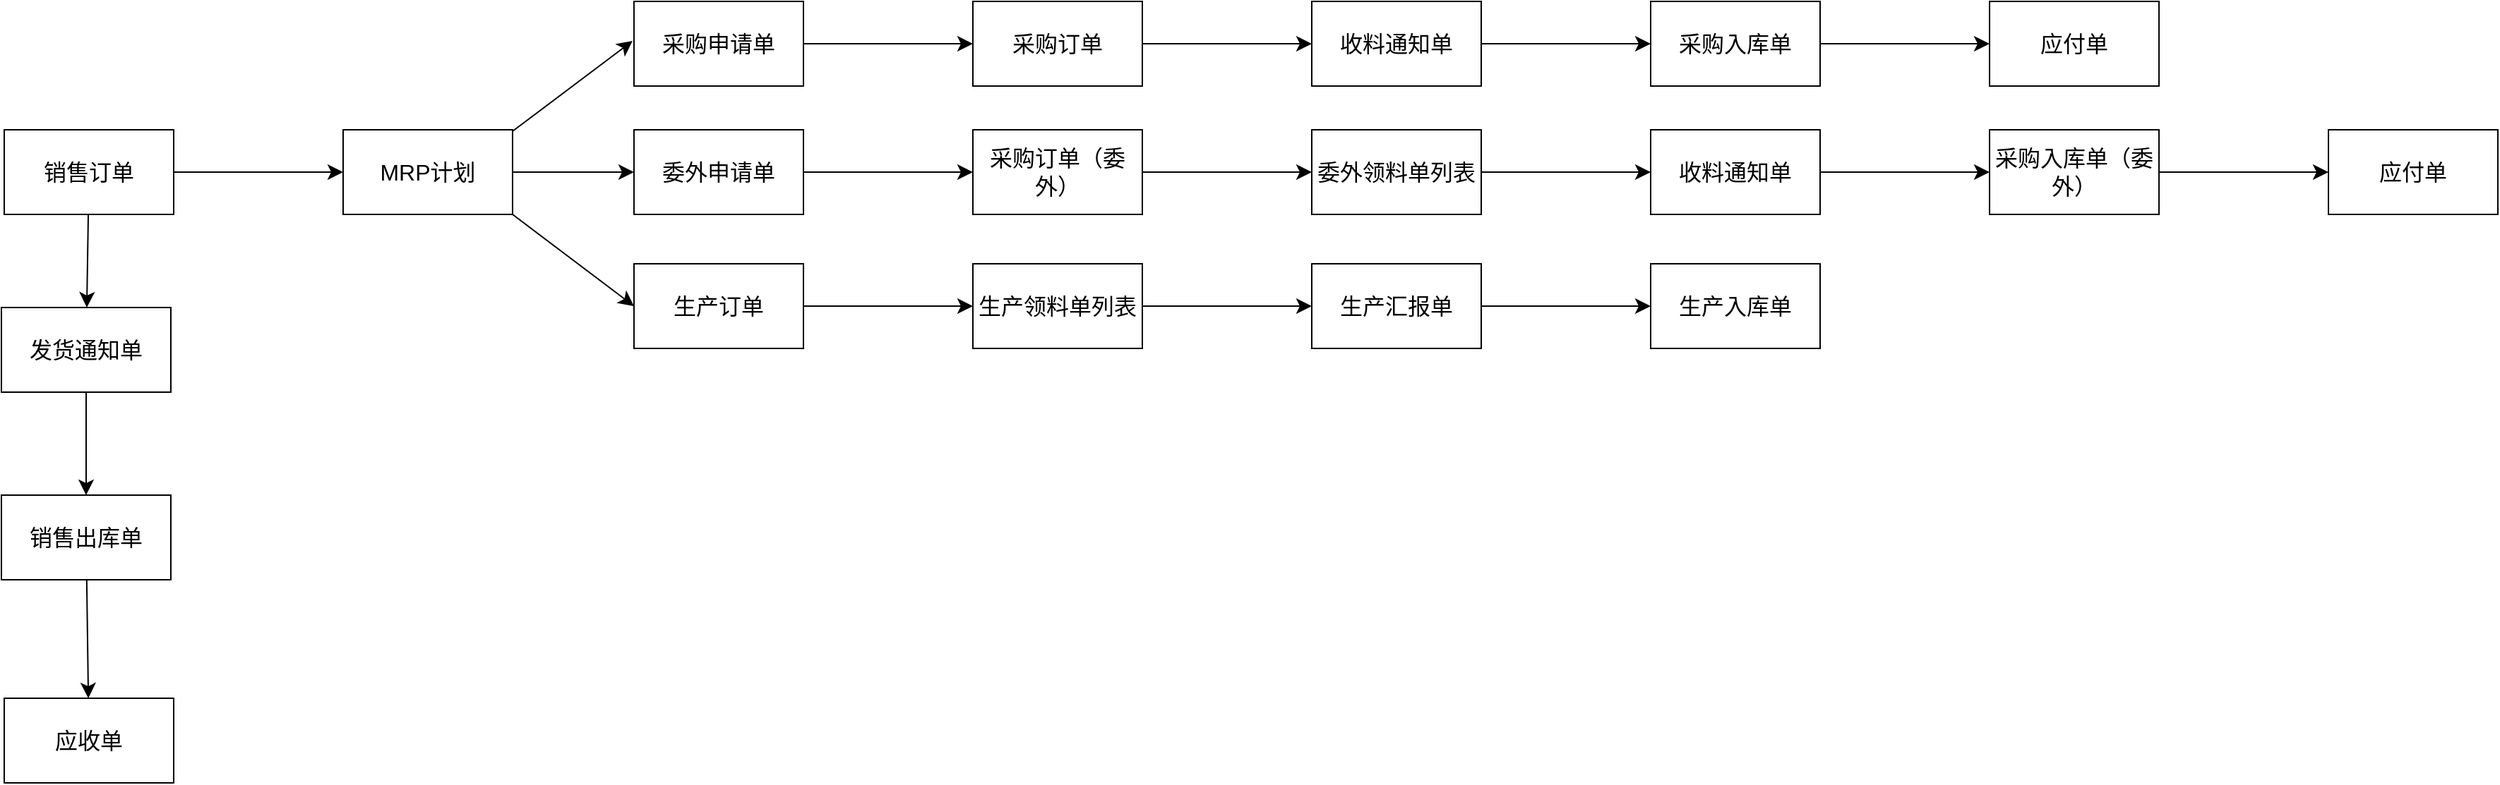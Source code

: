 <mxfile version="21.3.5" type="github">
  <diagram name="第 1 页" id="UQDCYLyBeS_srTcuu-f5">
    <mxGraphModel dx="2471" dy="1379" grid="0" gridSize="10" guides="1" tooltips="1" connect="1" arrows="1" fold="1" page="0" pageScale="1" pageWidth="1600" pageHeight="900" math="0" shadow="0">
      <root>
        <mxCell id="0" />
        <mxCell id="1" parent="0" />
        <mxCell id="8M0ksB1VM_8IIgQoNXFv-6" value="" style="edgeStyle=none;curved=1;rounded=0;orthogonalLoop=1;jettySize=auto;html=1;fontSize=12;startSize=8;endSize=8;" edge="1" parent="1" source="8M0ksB1VM_8IIgQoNXFv-2" target="8M0ksB1VM_8IIgQoNXFv-5">
          <mxGeometry relative="1" as="geometry" />
        </mxCell>
        <mxCell id="8M0ksB1VM_8IIgQoNXFv-40" value="" style="edgeStyle=none;curved=1;rounded=0;orthogonalLoop=1;jettySize=auto;html=1;fontSize=12;startSize=8;endSize=8;" edge="1" parent="1" source="8M0ksB1VM_8IIgQoNXFv-2" target="8M0ksB1VM_8IIgQoNXFv-39">
          <mxGeometry relative="1" as="geometry" />
        </mxCell>
        <mxCell id="8M0ksB1VM_8IIgQoNXFv-2" value="销售订单" style="rounded=0;whiteSpace=wrap;html=1;fontSize=16;" vertex="1" parent="1">
          <mxGeometry x="-413" y="-126" width="120" height="60" as="geometry" />
        </mxCell>
        <mxCell id="8M0ksB1VM_8IIgQoNXFv-10" value="" style="edgeStyle=none;curved=1;rounded=0;orthogonalLoop=1;jettySize=auto;html=1;fontSize=12;startSize=8;endSize=8;exitX=1;exitY=0.017;exitDx=0;exitDy=0;exitPerimeter=0;" edge="1" parent="1" source="8M0ksB1VM_8IIgQoNXFv-5">
          <mxGeometry relative="1" as="geometry">
            <mxPoint x="32" y="-189" as="targetPoint" />
          </mxGeometry>
        </mxCell>
        <mxCell id="8M0ksB1VM_8IIgQoNXFv-5" value="MRP计划" style="whiteSpace=wrap;html=1;fontSize=16;rounded=0;" vertex="1" parent="1">
          <mxGeometry x="-173" y="-126" width="120" height="60" as="geometry" />
        </mxCell>
        <mxCell id="8M0ksB1VM_8IIgQoNXFv-16" value="" style="edgeStyle=none;curved=1;rounded=0;orthogonalLoop=1;jettySize=auto;html=1;fontSize=12;startSize=8;endSize=8;" edge="1" parent="1" source="8M0ksB1VM_8IIgQoNXFv-9" target="8M0ksB1VM_8IIgQoNXFv-15">
          <mxGeometry relative="1" as="geometry" />
        </mxCell>
        <mxCell id="8M0ksB1VM_8IIgQoNXFv-9" value="采购申请单" style="whiteSpace=wrap;html=1;fontSize=16;rounded=0;" vertex="1" parent="1">
          <mxGeometry x="33" y="-217" width="120" height="60" as="geometry" />
        </mxCell>
        <mxCell id="8M0ksB1VM_8IIgQoNXFv-24" value="" style="edgeStyle=none;curved=1;rounded=0;orthogonalLoop=1;jettySize=auto;html=1;fontSize=12;startSize=8;endSize=8;" edge="1" parent="1" source="8M0ksB1VM_8IIgQoNXFv-11" target="8M0ksB1VM_8IIgQoNXFv-23">
          <mxGeometry relative="1" as="geometry" />
        </mxCell>
        <mxCell id="8M0ksB1VM_8IIgQoNXFv-11" value="委外申请单" style="whiteSpace=wrap;html=1;fontSize=16;rounded=0;" vertex="1" parent="1">
          <mxGeometry x="33" y="-126" width="120" height="60" as="geometry" />
        </mxCell>
        <mxCell id="8M0ksB1VM_8IIgQoNXFv-34" value="" style="edgeStyle=none;curved=1;rounded=0;orthogonalLoop=1;jettySize=auto;html=1;fontSize=12;startSize=8;endSize=8;" edge="1" parent="1" source="8M0ksB1VM_8IIgQoNXFv-12" target="8M0ksB1VM_8IIgQoNXFv-33">
          <mxGeometry relative="1" as="geometry" />
        </mxCell>
        <mxCell id="8M0ksB1VM_8IIgQoNXFv-12" value="生产订单" style="whiteSpace=wrap;html=1;fontSize=16;rounded=0;" vertex="1" parent="1">
          <mxGeometry x="33" y="-31" width="120" height="60" as="geometry" />
        </mxCell>
        <mxCell id="8M0ksB1VM_8IIgQoNXFv-13" value="" style="endArrow=classic;html=1;rounded=0;fontSize=12;startSize=8;endSize=8;curved=1;exitX=1;exitY=0.5;exitDx=0;exitDy=0;entryX=0;entryY=0.5;entryDx=0;entryDy=0;" edge="1" parent="1" source="8M0ksB1VM_8IIgQoNXFv-5" target="8M0ksB1VM_8IIgQoNXFv-11">
          <mxGeometry width="50" height="50" relative="1" as="geometry">
            <mxPoint x="153" y="202" as="sourcePoint" />
            <mxPoint x="203" y="152" as="targetPoint" />
          </mxGeometry>
        </mxCell>
        <mxCell id="8M0ksB1VM_8IIgQoNXFv-14" value="" style="endArrow=classic;html=1;rounded=0;fontSize=12;startSize=8;endSize=8;curved=1;exitX=1;exitY=1;exitDx=0;exitDy=0;entryX=0;entryY=0.5;entryDx=0;entryDy=0;" edge="1" parent="1" source="8M0ksB1VM_8IIgQoNXFv-5" target="8M0ksB1VM_8IIgQoNXFv-12">
          <mxGeometry width="50" height="50" relative="1" as="geometry">
            <mxPoint x="153" y="202" as="sourcePoint" />
            <mxPoint x="203" y="152" as="targetPoint" />
          </mxGeometry>
        </mxCell>
        <mxCell id="8M0ksB1VM_8IIgQoNXFv-18" value="" style="edgeStyle=none;curved=1;rounded=0;orthogonalLoop=1;jettySize=auto;html=1;fontSize=12;startSize=8;endSize=8;" edge="1" parent="1" source="8M0ksB1VM_8IIgQoNXFv-15" target="8M0ksB1VM_8IIgQoNXFv-17">
          <mxGeometry relative="1" as="geometry" />
        </mxCell>
        <mxCell id="8M0ksB1VM_8IIgQoNXFv-15" value="采购订单" style="whiteSpace=wrap;html=1;fontSize=16;rounded=0;" vertex="1" parent="1">
          <mxGeometry x="273" y="-217" width="120" height="60" as="geometry" />
        </mxCell>
        <mxCell id="8M0ksB1VM_8IIgQoNXFv-20" value="" style="edgeStyle=none;curved=1;rounded=0;orthogonalLoop=1;jettySize=auto;html=1;fontSize=12;startSize=8;endSize=8;" edge="1" parent="1" source="8M0ksB1VM_8IIgQoNXFv-17" target="8M0ksB1VM_8IIgQoNXFv-19">
          <mxGeometry relative="1" as="geometry" />
        </mxCell>
        <mxCell id="8M0ksB1VM_8IIgQoNXFv-17" value="收料通知单" style="whiteSpace=wrap;html=1;fontSize=16;rounded=0;" vertex="1" parent="1">
          <mxGeometry x="513" y="-217" width="120" height="60" as="geometry" />
        </mxCell>
        <mxCell id="8M0ksB1VM_8IIgQoNXFv-22" value="" style="edgeStyle=none;curved=1;rounded=0;orthogonalLoop=1;jettySize=auto;html=1;fontSize=12;startSize=8;endSize=8;" edge="1" parent="1" source="8M0ksB1VM_8IIgQoNXFv-19" target="8M0ksB1VM_8IIgQoNXFv-21">
          <mxGeometry relative="1" as="geometry" />
        </mxCell>
        <mxCell id="8M0ksB1VM_8IIgQoNXFv-19" value="采购入库单" style="whiteSpace=wrap;html=1;fontSize=16;rounded=0;" vertex="1" parent="1">
          <mxGeometry x="753" y="-217" width="120" height="60" as="geometry" />
        </mxCell>
        <mxCell id="8M0ksB1VM_8IIgQoNXFv-21" value="应付单" style="whiteSpace=wrap;html=1;fontSize=16;rounded=0;" vertex="1" parent="1">
          <mxGeometry x="993" y="-217" width="120" height="60" as="geometry" />
        </mxCell>
        <mxCell id="8M0ksB1VM_8IIgQoNXFv-26" value="" style="edgeStyle=none;curved=1;rounded=0;orthogonalLoop=1;jettySize=auto;html=1;fontSize=12;startSize=8;endSize=8;" edge="1" parent="1" source="8M0ksB1VM_8IIgQoNXFv-23" target="8M0ksB1VM_8IIgQoNXFv-25">
          <mxGeometry relative="1" as="geometry" />
        </mxCell>
        <mxCell id="8M0ksB1VM_8IIgQoNXFv-23" value="采购订单（委外）" style="whiteSpace=wrap;html=1;fontSize=16;rounded=0;" vertex="1" parent="1">
          <mxGeometry x="273" y="-126" width="120" height="60" as="geometry" />
        </mxCell>
        <mxCell id="8M0ksB1VM_8IIgQoNXFv-28" value="" style="edgeStyle=none;curved=1;rounded=0;orthogonalLoop=1;jettySize=auto;html=1;fontSize=12;startSize=8;endSize=8;" edge="1" parent="1" source="8M0ksB1VM_8IIgQoNXFv-25" target="8M0ksB1VM_8IIgQoNXFv-27">
          <mxGeometry relative="1" as="geometry" />
        </mxCell>
        <mxCell id="8M0ksB1VM_8IIgQoNXFv-25" value="委外领料单列表" style="whiteSpace=wrap;html=1;fontSize=16;rounded=0;" vertex="1" parent="1">
          <mxGeometry x="513" y="-126" width="120" height="60" as="geometry" />
        </mxCell>
        <mxCell id="8M0ksB1VM_8IIgQoNXFv-30" value="" style="edgeStyle=none;curved=1;rounded=0;orthogonalLoop=1;jettySize=auto;html=1;fontSize=12;startSize=8;endSize=8;" edge="1" parent="1" source="8M0ksB1VM_8IIgQoNXFv-27" target="8M0ksB1VM_8IIgQoNXFv-29">
          <mxGeometry relative="1" as="geometry" />
        </mxCell>
        <mxCell id="8M0ksB1VM_8IIgQoNXFv-27" value="收料通知单" style="whiteSpace=wrap;html=1;fontSize=16;rounded=0;" vertex="1" parent="1">
          <mxGeometry x="753" y="-126" width="120" height="60" as="geometry" />
        </mxCell>
        <mxCell id="8M0ksB1VM_8IIgQoNXFv-32" value="" style="edgeStyle=none;curved=1;rounded=0;orthogonalLoop=1;jettySize=auto;html=1;fontSize=12;startSize=8;endSize=8;" edge="1" parent="1" source="8M0ksB1VM_8IIgQoNXFv-29" target="8M0ksB1VM_8IIgQoNXFv-31">
          <mxGeometry relative="1" as="geometry" />
        </mxCell>
        <mxCell id="8M0ksB1VM_8IIgQoNXFv-29" value="采购入库单（委外）" style="whiteSpace=wrap;html=1;fontSize=16;rounded=0;" vertex="1" parent="1">
          <mxGeometry x="993" y="-126" width="120" height="60" as="geometry" />
        </mxCell>
        <mxCell id="8M0ksB1VM_8IIgQoNXFv-31" value="应付单" style="whiteSpace=wrap;html=1;fontSize=16;rounded=0;" vertex="1" parent="1">
          <mxGeometry x="1233" y="-126" width="120" height="60" as="geometry" />
        </mxCell>
        <mxCell id="8M0ksB1VM_8IIgQoNXFv-36" value="" style="edgeStyle=none;curved=1;rounded=0;orthogonalLoop=1;jettySize=auto;html=1;fontSize=12;startSize=8;endSize=8;" edge="1" parent="1" source="8M0ksB1VM_8IIgQoNXFv-33" target="8M0ksB1VM_8IIgQoNXFv-35">
          <mxGeometry relative="1" as="geometry" />
        </mxCell>
        <mxCell id="8M0ksB1VM_8IIgQoNXFv-33" value="生产领料单列表" style="whiteSpace=wrap;html=1;fontSize=16;rounded=0;" vertex="1" parent="1">
          <mxGeometry x="273" y="-31" width="120" height="60" as="geometry" />
        </mxCell>
        <mxCell id="8M0ksB1VM_8IIgQoNXFv-38" value="" style="edgeStyle=none;curved=1;rounded=0;orthogonalLoop=1;jettySize=auto;html=1;fontSize=12;startSize=8;endSize=8;" edge="1" parent="1" source="8M0ksB1VM_8IIgQoNXFv-35" target="8M0ksB1VM_8IIgQoNXFv-37">
          <mxGeometry relative="1" as="geometry" />
        </mxCell>
        <mxCell id="8M0ksB1VM_8IIgQoNXFv-35" value="生产汇报单" style="whiteSpace=wrap;html=1;fontSize=16;rounded=0;" vertex="1" parent="1">
          <mxGeometry x="513" y="-31" width="120" height="60" as="geometry" />
        </mxCell>
        <mxCell id="8M0ksB1VM_8IIgQoNXFv-37" value="生产入库单" style="whiteSpace=wrap;html=1;fontSize=16;rounded=0;" vertex="1" parent="1">
          <mxGeometry x="753" y="-31" width="120" height="60" as="geometry" />
        </mxCell>
        <mxCell id="8M0ksB1VM_8IIgQoNXFv-42" value="" style="edgeStyle=none;curved=1;rounded=0;orthogonalLoop=1;jettySize=auto;html=1;fontSize=12;startSize=8;endSize=8;" edge="1" parent="1" source="8M0ksB1VM_8IIgQoNXFv-39" target="8M0ksB1VM_8IIgQoNXFv-41">
          <mxGeometry relative="1" as="geometry" />
        </mxCell>
        <mxCell id="8M0ksB1VM_8IIgQoNXFv-39" value="发货通知单" style="rounded=0;whiteSpace=wrap;html=1;fontSize=16;" vertex="1" parent="1">
          <mxGeometry x="-415" width="120" height="60" as="geometry" />
        </mxCell>
        <mxCell id="8M0ksB1VM_8IIgQoNXFv-44" value="" style="edgeStyle=none;curved=1;rounded=0;orthogonalLoop=1;jettySize=auto;html=1;fontSize=12;startSize=8;endSize=8;" edge="1" parent="1" source="8M0ksB1VM_8IIgQoNXFv-41" target="8M0ksB1VM_8IIgQoNXFv-43">
          <mxGeometry relative="1" as="geometry" />
        </mxCell>
        <mxCell id="8M0ksB1VM_8IIgQoNXFv-41" value="销售出库单" style="whiteSpace=wrap;html=1;fontSize=16;rounded=0;" vertex="1" parent="1">
          <mxGeometry x="-415" y="133" width="120" height="60" as="geometry" />
        </mxCell>
        <mxCell id="8M0ksB1VM_8IIgQoNXFv-43" value="应收单" style="whiteSpace=wrap;html=1;fontSize=16;rounded=0;" vertex="1" parent="1">
          <mxGeometry x="-413" y="277" width="120" height="60" as="geometry" />
        </mxCell>
      </root>
    </mxGraphModel>
  </diagram>
</mxfile>
